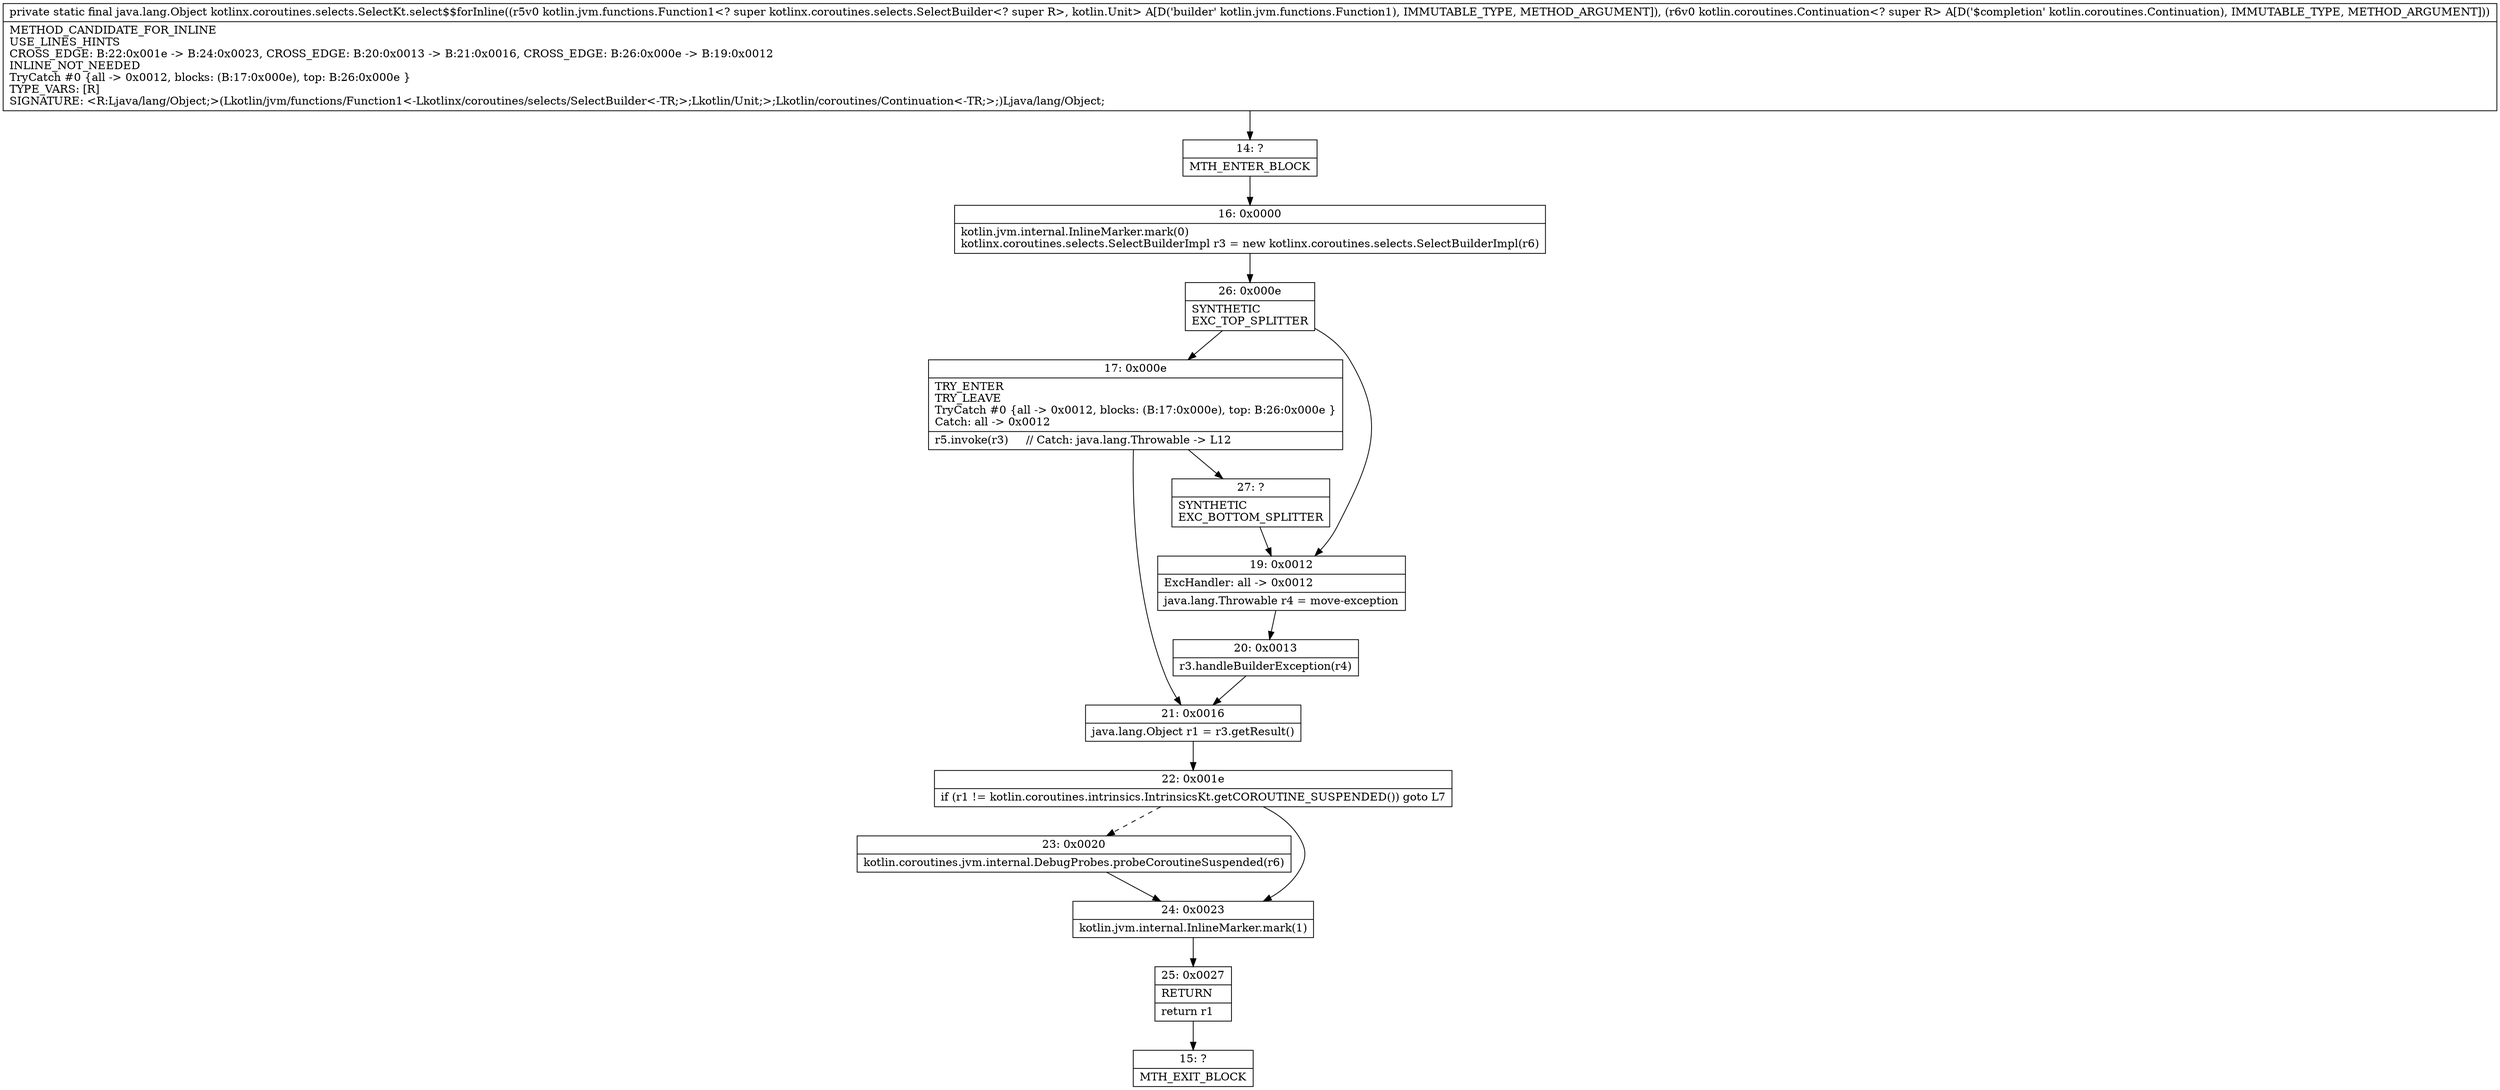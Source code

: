 digraph "CFG forkotlinx.coroutines.selects.SelectKt.select$$forInline(Lkotlin\/jvm\/functions\/Function1;Lkotlin\/coroutines\/Continuation;)Ljava\/lang\/Object;" {
Node_14 [shape=record,label="{14\:\ ?|MTH_ENTER_BLOCK\l}"];
Node_16 [shape=record,label="{16\:\ 0x0000|kotlin.jvm.internal.InlineMarker.mark(0)\lkotlinx.coroutines.selects.SelectBuilderImpl r3 = new kotlinx.coroutines.selects.SelectBuilderImpl(r6)\l}"];
Node_26 [shape=record,label="{26\:\ 0x000e|SYNTHETIC\lEXC_TOP_SPLITTER\l}"];
Node_17 [shape=record,label="{17\:\ 0x000e|TRY_ENTER\lTRY_LEAVE\lTryCatch #0 \{all \-\> 0x0012, blocks: (B:17:0x000e), top: B:26:0x000e \}\lCatch: all \-\> 0x0012\l|r5.invoke(r3)     \/\/ Catch: java.lang.Throwable \-\> L12\l}"];
Node_21 [shape=record,label="{21\:\ 0x0016|java.lang.Object r1 = r3.getResult()\l}"];
Node_22 [shape=record,label="{22\:\ 0x001e|if (r1 != kotlin.coroutines.intrinsics.IntrinsicsKt.getCOROUTINE_SUSPENDED()) goto L7\l}"];
Node_23 [shape=record,label="{23\:\ 0x0020|kotlin.coroutines.jvm.internal.DebugProbes.probeCoroutineSuspended(r6)\l}"];
Node_24 [shape=record,label="{24\:\ 0x0023|kotlin.jvm.internal.InlineMarker.mark(1)\l}"];
Node_25 [shape=record,label="{25\:\ 0x0027|RETURN\l|return r1\l}"];
Node_15 [shape=record,label="{15\:\ ?|MTH_EXIT_BLOCK\l}"];
Node_27 [shape=record,label="{27\:\ ?|SYNTHETIC\lEXC_BOTTOM_SPLITTER\l}"];
Node_19 [shape=record,label="{19\:\ 0x0012|ExcHandler: all \-\> 0x0012\l|java.lang.Throwable r4 = move\-exception\l}"];
Node_20 [shape=record,label="{20\:\ 0x0013|r3.handleBuilderException(r4)\l}"];
MethodNode[shape=record,label="{private static final java.lang.Object kotlinx.coroutines.selects.SelectKt.select$$forInline((r5v0 kotlin.jvm.functions.Function1\<? super kotlinx.coroutines.selects.SelectBuilder\<? super R\>, kotlin.Unit\> A[D('builder' kotlin.jvm.functions.Function1), IMMUTABLE_TYPE, METHOD_ARGUMENT]), (r6v0 kotlin.coroutines.Continuation\<? super R\> A[D('$completion' kotlin.coroutines.Continuation), IMMUTABLE_TYPE, METHOD_ARGUMENT]))  | METHOD_CANDIDATE_FOR_INLINE\lUSE_LINES_HINTS\lCROSS_EDGE: B:22:0x001e \-\> B:24:0x0023, CROSS_EDGE: B:20:0x0013 \-\> B:21:0x0016, CROSS_EDGE: B:26:0x000e \-\> B:19:0x0012\lINLINE_NOT_NEEDED\lTryCatch #0 \{all \-\> 0x0012, blocks: (B:17:0x000e), top: B:26:0x000e \}\lTYPE_VARS: [R]\lSIGNATURE: \<R:Ljava\/lang\/Object;\>(Lkotlin\/jvm\/functions\/Function1\<\-Lkotlinx\/coroutines\/selects\/SelectBuilder\<\-TR;\>;Lkotlin\/Unit;\>;Lkotlin\/coroutines\/Continuation\<\-TR;\>;)Ljava\/lang\/Object;\l}"];
MethodNode -> Node_14;Node_14 -> Node_16;
Node_16 -> Node_26;
Node_26 -> Node_17;
Node_26 -> Node_19;
Node_17 -> Node_21;
Node_17 -> Node_27;
Node_21 -> Node_22;
Node_22 -> Node_23[style=dashed];
Node_22 -> Node_24;
Node_23 -> Node_24;
Node_24 -> Node_25;
Node_25 -> Node_15;
Node_27 -> Node_19;
Node_19 -> Node_20;
Node_20 -> Node_21;
}


